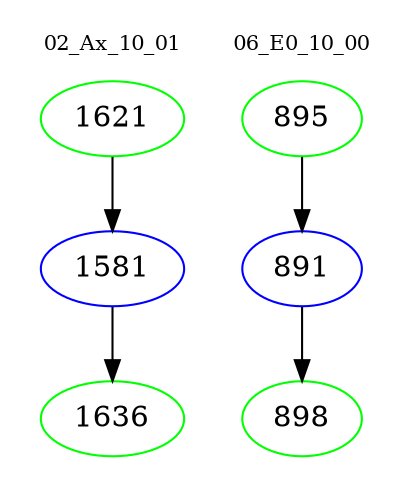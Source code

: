 digraph{
subgraph cluster_0 {
color = white
label = "02_Ax_10_01";
fontsize=10;
T0_1621 [label="1621", color="green"]
T0_1621 -> T0_1581 [color="black"]
T0_1581 [label="1581", color="blue"]
T0_1581 -> T0_1636 [color="black"]
T0_1636 [label="1636", color="green"]
}
subgraph cluster_1 {
color = white
label = "06_E0_10_00";
fontsize=10;
T1_895 [label="895", color="green"]
T1_895 -> T1_891 [color="black"]
T1_891 [label="891", color="blue"]
T1_891 -> T1_898 [color="black"]
T1_898 [label="898", color="green"]
}
}
